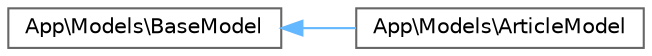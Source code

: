 digraph "Graphical Class Hierarchy"
{
 // LATEX_PDF_SIZE
  bgcolor="transparent";
  edge [fontname=Helvetica,fontsize=10,labelfontname=Helvetica,labelfontsize=10];
  node [fontname=Helvetica,fontsize=10,shape=box,height=0.2,width=0.4];
  rankdir="LR";
  Node0 [id="Node000000",label="App\\Models\\BaseModel",height=0.2,width=0.4,color="grey40", fillcolor="white", style="filled",URL="$class_app_1_1_models_1_1_base_model.html",tooltip=" "];
  Node0 -> Node1 [id="edge5_Node000000_Node000001",dir="back",color="steelblue1",style="solid",tooltip=" "];
  Node1 [id="Node000001",label="App\\Models\\ArticleModel",height=0.2,width=0.4,color="grey40", fillcolor="white", style="filled",URL="$class_app_1_1_models_1_1_article_model.html",tooltip=" "];
}
